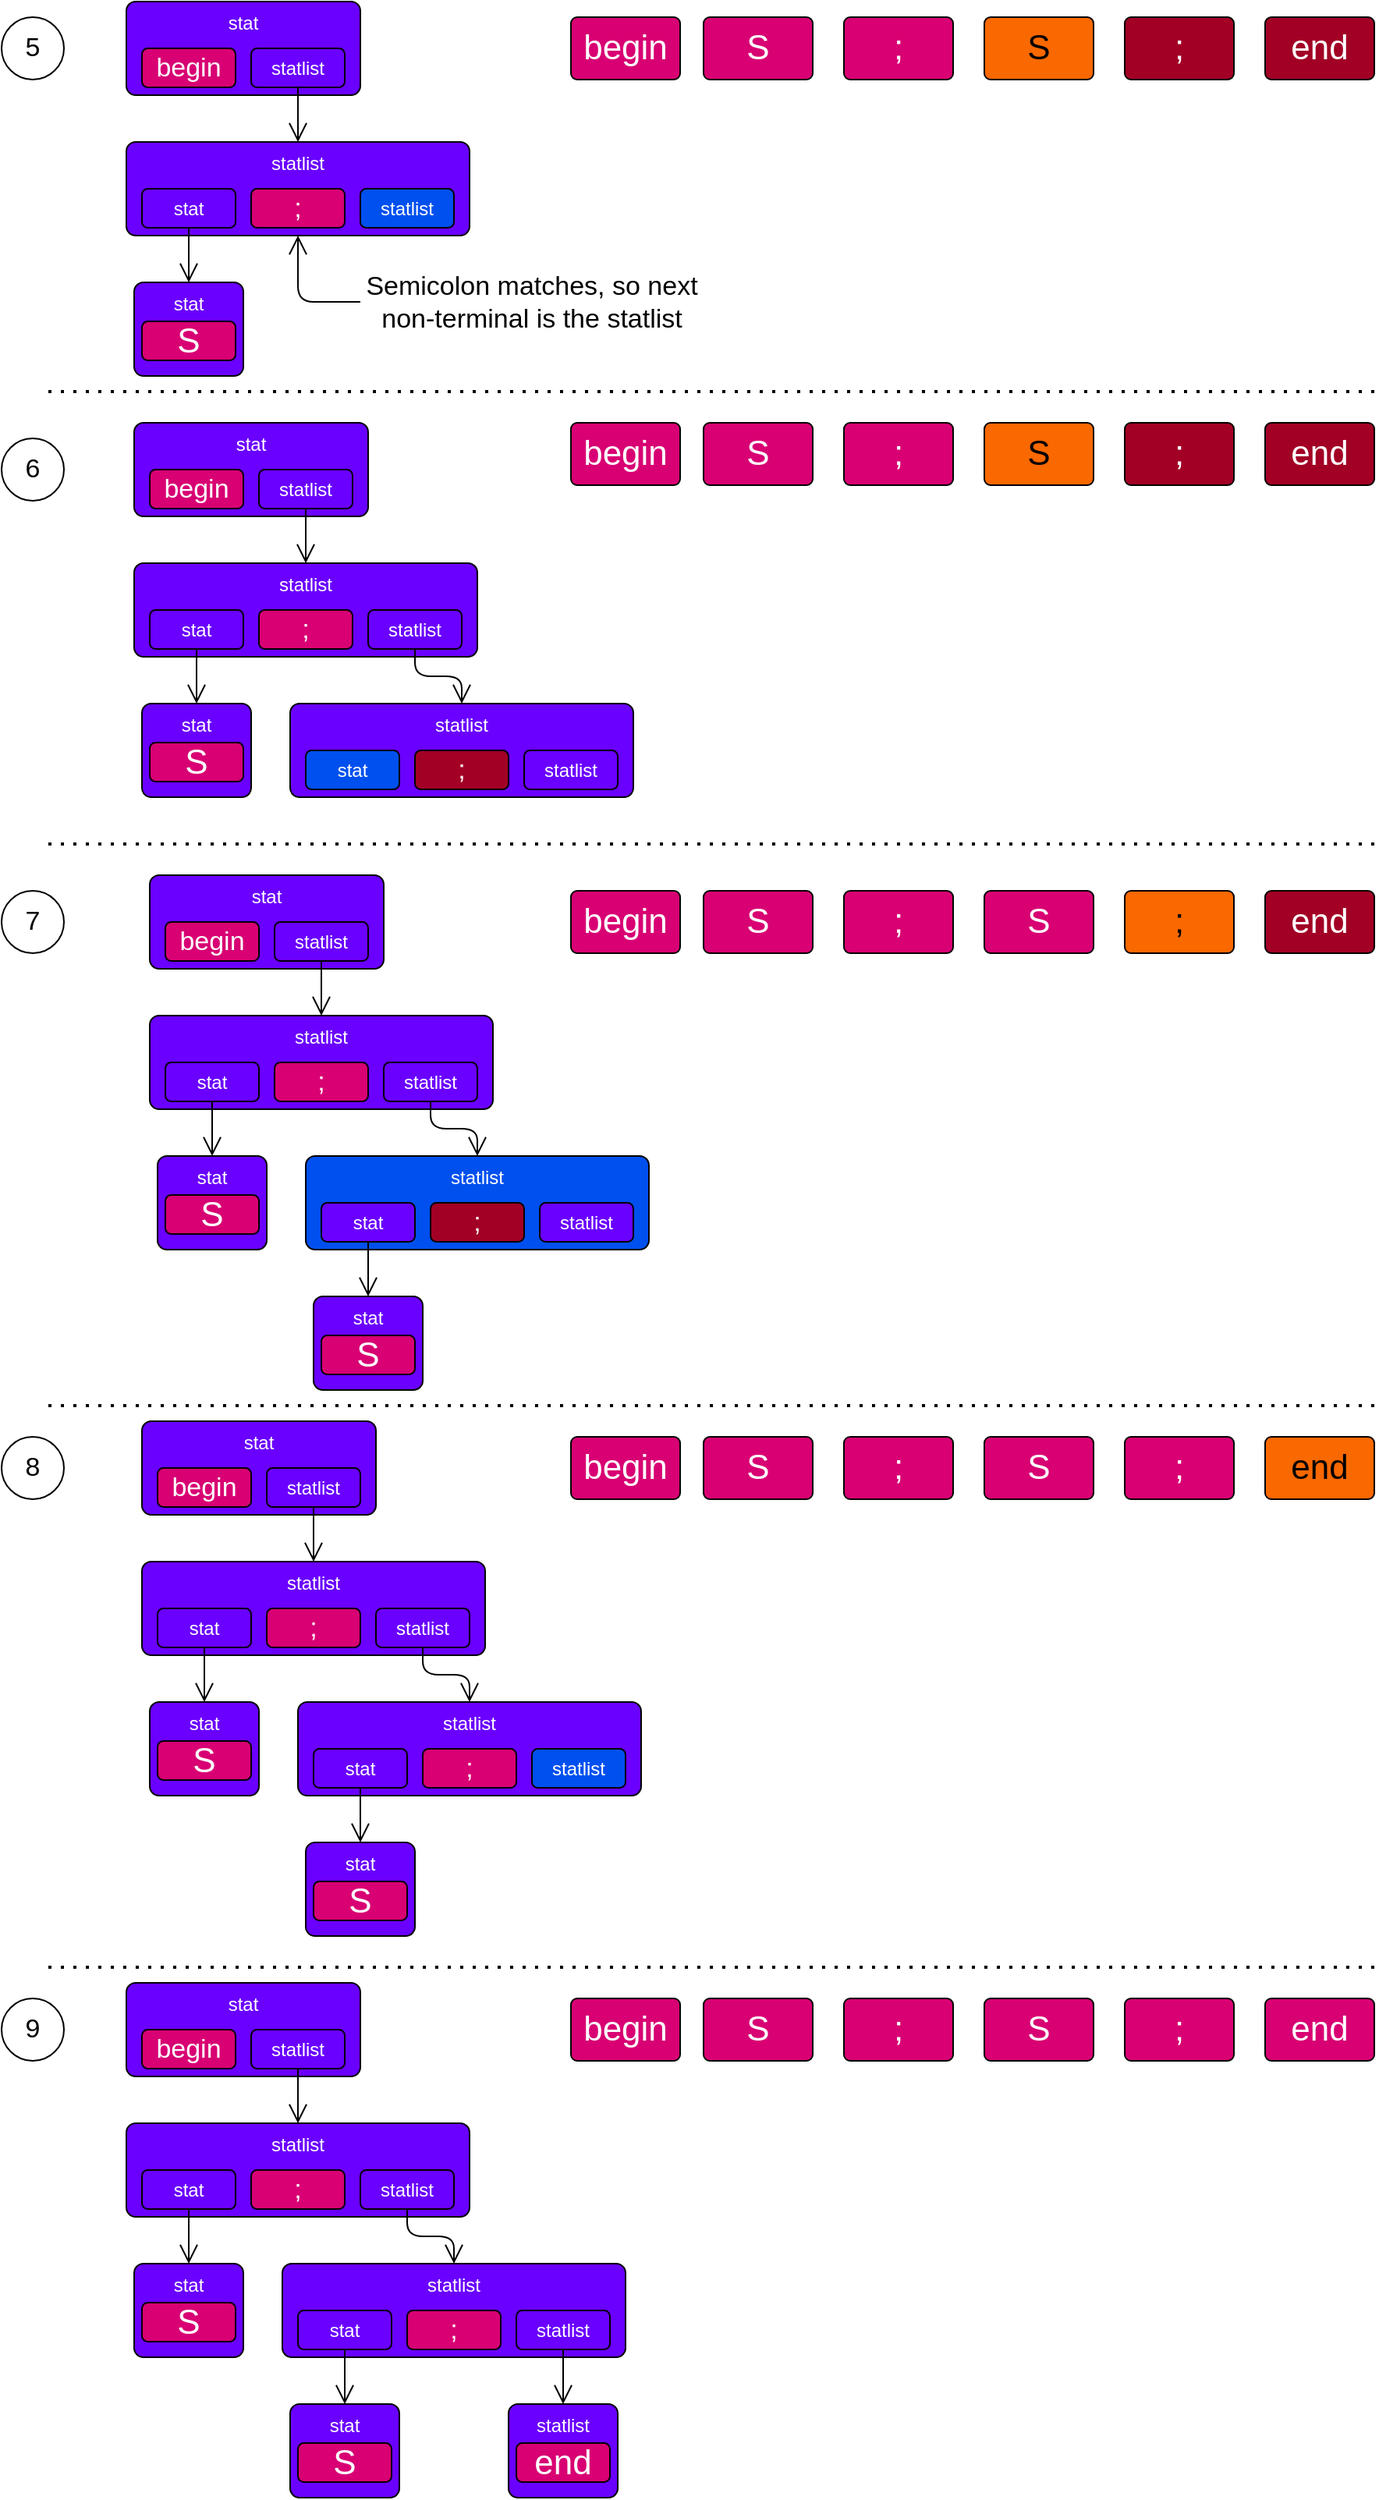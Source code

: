 <mxfile>
    <diagram id="adtiE9BWaBTzzWTMa0kd" name="Page-1">
        <mxGraphModel dx="1903" dy="904" grid="1" gridSize="10" guides="1" tooltips="1" connect="1" arrows="1" fold="1" page="1" pageScale="1" pageWidth="850" pageHeight="1100" math="0" shadow="0">
            <root>
                <mxCell id="0"/>
                <mxCell id="1" parent="0"/>
                <mxCell id="49" value="begin" style="rounded=1;whiteSpace=wrap;html=1;verticalAlign=middle;arcSize=10;fillColor=#d80073;fontColor=#ffffff;fontSize=22;strokeColor=#000000;" vertex="1" parent="1">
                    <mxGeometry x="335" y="670" width="70" height="40" as="geometry"/>
                </mxCell>
                <mxCell id="50" value="S" style="rounded=1;whiteSpace=wrap;html=1;verticalAlign=middle;arcSize=10;fillColor=#d80073;fontColor=#ffffff;fontSize=22;strokeColor=#000000;" vertex="1" parent="1">
                    <mxGeometry x="420" y="670" width="70" height="40" as="geometry"/>
                </mxCell>
                <mxCell id="51" value=";" style="rounded=1;whiteSpace=wrap;html=1;verticalAlign=middle;arcSize=10;fillColor=#d80073;fontColor=#ffffff;fontSize=22;strokeColor=#000000;" vertex="1" parent="1">
                    <mxGeometry x="510" y="670" width="70" height="40" as="geometry"/>
                </mxCell>
                <mxCell id="52" value="S" style="rounded=1;whiteSpace=wrap;html=1;verticalAlign=middle;arcSize=10;fillColor=#fa6800;fontColor=#000000;fontSize=22;strokeColor=#000000;" vertex="1" parent="1">
                    <mxGeometry x="600" y="670" width="70" height="40" as="geometry"/>
                </mxCell>
                <mxCell id="53" value=";" style="rounded=1;whiteSpace=wrap;html=1;verticalAlign=middle;arcSize=10;fillColor=#a20025;fontColor=#ffffff;fontSize=22;strokeColor=#000000;" vertex="1" parent="1">
                    <mxGeometry x="690" y="670" width="70" height="40" as="geometry"/>
                </mxCell>
                <mxCell id="54" value="end" style="rounded=1;whiteSpace=wrap;html=1;verticalAlign=middle;arcSize=10;fillColor=#a20025;fontColor=#ffffff;fontSize=22;strokeColor=#000000;" vertex="1" parent="1">
                    <mxGeometry x="780" y="670" width="70" height="40" as="geometry"/>
                </mxCell>
                <mxCell id="55" value="statlist" style="rounded=1;whiteSpace=wrap;html=1;verticalAlign=top;arcSize=10;fillColor=#6a00ff;fontColor=#ffffff;strokeColor=#000000;" vertex="1" parent="1">
                    <mxGeometry x="50" y="750" width="220" height="60" as="geometry"/>
                </mxCell>
                <mxCell id="56" style="edgeStyle=orthogonalEdgeStyle;html=1;exitX=0.5;exitY=1;exitDx=0;exitDy=0;entryX=0.5;entryY=0;entryDx=0;entryDy=0;fontSize=17;endArrow=open;endFill=0;endSize=10;strokeColor=#000000;" edge="1" parent="1" source="57" target="64">
                    <mxGeometry relative="1" as="geometry"/>
                </mxCell>
                <mxCell id="57" value="stat" style="rounded=1;whiteSpace=wrap;html=1;fillColor=#6a00ff;fontColor=#ffffff;strokeColor=#000000;" vertex="1" parent="1">
                    <mxGeometry x="60" y="780" width="60" height="25" as="geometry"/>
                </mxCell>
                <mxCell id="58" value=";" style="rounded=1;whiteSpace=wrap;html=1;fillColor=#d80073;fontColor=#ffffff;fontSize=17;strokeColor=#000000;" vertex="1" parent="1">
                    <mxGeometry x="130" y="780" width="60" height="25" as="geometry"/>
                </mxCell>
                <mxCell id="59" value="statlist" style="rounded=1;whiteSpace=wrap;html=1;fillColor=#0050ef;fontColor=#ffffff;strokeColor=#000000;" vertex="1" parent="1">
                    <mxGeometry x="200" y="780" width="60" height="25" as="geometry"/>
                </mxCell>
                <mxCell id="60" value="stat" style="rounded=1;whiteSpace=wrap;html=1;verticalAlign=top;arcSize=10;fillColor=#6a00ff;fontColor=#ffffff;strokeColor=#000000;" vertex="1" parent="1">
                    <mxGeometry x="50" y="660" width="150" height="60" as="geometry"/>
                </mxCell>
                <mxCell id="61" value="begin" style="rounded=1;whiteSpace=wrap;html=1;fillColor=#d80073;fontColor=#ffffff;fontSize=17;verticalAlign=middle;strokeColor=#000000;" vertex="1" parent="1">
                    <mxGeometry x="60" y="690" width="60" height="25" as="geometry"/>
                </mxCell>
                <mxCell id="62" style="edgeStyle=orthogonalEdgeStyle;html=1;exitX=0.5;exitY=1;exitDx=0;exitDy=0;entryX=0.5;entryY=0;entryDx=0;entryDy=0;fontSize=17;endArrow=open;endFill=0;endSize=10;strokeColor=#000000;" edge="1" parent="1" source="63" target="55">
                    <mxGeometry relative="1" as="geometry"/>
                </mxCell>
                <mxCell id="63" value="statlist" style="rounded=1;whiteSpace=wrap;html=1;fillColor=#6a00ff;fontColor=#ffffff;strokeColor=#000000;" vertex="1" parent="1">
                    <mxGeometry x="130" y="690" width="60" height="25" as="geometry"/>
                </mxCell>
                <mxCell id="64" value="stat" style="rounded=1;whiteSpace=wrap;html=1;verticalAlign=top;arcSize=10;fillColor=#6a00ff;fontColor=#ffffff;strokeColor=#000000;" vertex="1" parent="1">
                    <mxGeometry x="55" y="840" width="70" height="60" as="geometry"/>
                </mxCell>
                <mxCell id="65" value="S" style="rounded=1;whiteSpace=wrap;html=1;fillColor=#d80073;fontColor=#ffffff;fontSize=22;strokeColor=#000000;" vertex="1" parent="1">
                    <mxGeometry x="60" y="865" width="60" height="25" as="geometry"/>
                </mxCell>
                <mxCell id="66" value="statlist" style="rounded=1;whiteSpace=wrap;html=1;verticalAlign=top;arcSize=10;fillColor=#6a00ff;fontColor=#ffffff;strokeColor=#000000;" vertex="1" parent="1">
                    <mxGeometry x="55" y="1020" width="220" height="60" as="geometry"/>
                </mxCell>
                <mxCell id="67" style="edgeStyle=orthogonalEdgeStyle;html=1;exitX=0.5;exitY=1;exitDx=0;exitDy=0;entryX=0.5;entryY=0;entryDx=0;entryDy=0;fontSize=17;endArrow=open;endFill=0;endSize=10;strokeColor=#000000;" edge="1" parent="1" source="68" target="76">
                    <mxGeometry relative="1" as="geometry"/>
                </mxCell>
                <mxCell id="68" value="stat" style="rounded=1;whiteSpace=wrap;html=1;fillColor=#6a00ff;fontColor=#ffffff;strokeColor=#000000;" vertex="1" parent="1">
                    <mxGeometry x="65" y="1050" width="60" height="25" as="geometry"/>
                </mxCell>
                <mxCell id="69" value=";" style="rounded=1;whiteSpace=wrap;html=1;fillColor=#d80073;fontColor=#ffffff;fontSize=17;strokeColor=#000000;" vertex="1" parent="1">
                    <mxGeometry x="135" y="1050" width="60" height="25" as="geometry"/>
                </mxCell>
                <mxCell id="70" style="edgeStyle=orthogonalEdgeStyle;html=1;exitX=0.5;exitY=1;exitDx=0;exitDy=0;entryX=0.5;entryY=0;entryDx=0;entryDy=0;fontSize=17;endArrow=open;endFill=0;endSize=10;strokeColor=#000000;" edge="1" parent="1" source="71" target="78">
                    <mxGeometry relative="1" as="geometry"/>
                </mxCell>
                <mxCell id="71" value="statlist" style="rounded=1;whiteSpace=wrap;html=1;fillColor=#6a00ff;fontColor=#ffffff;strokeColor=#000000;" vertex="1" parent="1">
                    <mxGeometry x="205" y="1050" width="60" height="25" as="geometry"/>
                </mxCell>
                <mxCell id="72" value="stat" style="rounded=1;whiteSpace=wrap;html=1;verticalAlign=top;arcSize=10;fillColor=#6a00ff;fontColor=#ffffff;strokeColor=#000000;" vertex="1" parent="1">
                    <mxGeometry x="55" y="930" width="150" height="60" as="geometry"/>
                </mxCell>
                <mxCell id="73" value="begin" style="rounded=1;whiteSpace=wrap;html=1;fillColor=#d80073;fontColor=#ffffff;fontSize=17;verticalAlign=middle;strokeColor=#000000;" vertex="1" parent="1">
                    <mxGeometry x="65" y="960" width="60" height="25" as="geometry"/>
                </mxCell>
                <mxCell id="74" style="edgeStyle=orthogonalEdgeStyle;html=1;exitX=0.5;exitY=1;exitDx=0;exitDy=0;entryX=0.5;entryY=0;entryDx=0;entryDy=0;fontSize=17;endArrow=open;endFill=0;endSize=10;strokeColor=#000000;" edge="1" parent="1" source="75" target="66">
                    <mxGeometry relative="1" as="geometry"/>
                </mxCell>
                <mxCell id="75" value="statlist" style="rounded=1;whiteSpace=wrap;html=1;fillColor=#6a00ff;fontColor=#ffffff;strokeColor=#000000;" vertex="1" parent="1">
                    <mxGeometry x="135" y="960" width="60" height="25" as="geometry"/>
                </mxCell>
                <mxCell id="76" value="stat" style="rounded=1;whiteSpace=wrap;html=1;verticalAlign=top;arcSize=10;fillColor=#6a00ff;fontColor=#ffffff;strokeColor=#000000;" vertex="1" parent="1">
                    <mxGeometry x="60" y="1110" width="70" height="60" as="geometry"/>
                </mxCell>
                <mxCell id="77" value="S" style="rounded=1;whiteSpace=wrap;html=1;fillColor=#d80073;fontColor=#ffffff;fontSize=22;strokeColor=#000000;" vertex="1" parent="1">
                    <mxGeometry x="65" y="1135" width="60" height="25" as="geometry"/>
                </mxCell>
                <mxCell id="78" value="statlist" style="rounded=1;whiteSpace=wrap;html=1;verticalAlign=top;arcSize=10;fillColor=#6a00ff;fontColor=#ffffff;strokeColor=#000000;" vertex="1" parent="1">
                    <mxGeometry x="155" y="1110" width="220" height="60" as="geometry"/>
                </mxCell>
                <mxCell id="79" value="stat" style="rounded=1;whiteSpace=wrap;html=1;fillColor=#0050ef;fontColor=#ffffff;strokeColor=#000000;" vertex="1" parent="1">
                    <mxGeometry x="165" y="1140" width="60" height="25" as="geometry"/>
                </mxCell>
                <mxCell id="80" value=";" style="rounded=1;whiteSpace=wrap;html=1;fillColor=#a20025;fontColor=#ffffff;fontSize=17;strokeColor=#000000;" vertex="1" parent="1">
                    <mxGeometry x="235" y="1140" width="60" height="25" as="geometry"/>
                </mxCell>
                <mxCell id="81" value="statlist" style="rounded=1;whiteSpace=wrap;html=1;fillColor=#6a00ff;fontColor=#ffffff;strokeColor=#000000;" vertex="1" parent="1">
                    <mxGeometry x="305" y="1140" width="60" height="25" as="geometry"/>
                </mxCell>
                <mxCell id="82" value="begin" style="rounded=1;whiteSpace=wrap;html=1;verticalAlign=middle;arcSize=10;fillColor=#d80073;fontColor=#ffffff;fontSize=22;strokeColor=#000000;" vertex="1" parent="1">
                    <mxGeometry x="335" y="930" width="70" height="40" as="geometry"/>
                </mxCell>
                <mxCell id="83" value="S" style="rounded=1;whiteSpace=wrap;html=1;verticalAlign=middle;arcSize=10;fillColor=#d80073;fontColor=#ffffff;fontSize=22;strokeColor=#000000;" vertex="1" parent="1">
                    <mxGeometry x="420" y="930" width="70" height="40" as="geometry"/>
                </mxCell>
                <mxCell id="84" value=";" style="rounded=1;whiteSpace=wrap;html=1;verticalAlign=middle;arcSize=10;fillColor=#d80073;fontColor=#ffffff;fontSize=22;strokeColor=#000000;" vertex="1" parent="1">
                    <mxGeometry x="510" y="930" width="70" height="40" as="geometry"/>
                </mxCell>
                <mxCell id="85" value="S" style="rounded=1;whiteSpace=wrap;html=1;verticalAlign=middle;arcSize=10;fillColor=#fa6800;fontColor=#000000;fontSize=22;strokeColor=#000000;" vertex="1" parent="1">
                    <mxGeometry x="600" y="930" width="70" height="40" as="geometry"/>
                </mxCell>
                <mxCell id="86" value=";" style="rounded=1;whiteSpace=wrap;html=1;verticalAlign=middle;arcSize=10;fillColor=#a20025;fontColor=#ffffff;fontSize=22;strokeColor=#000000;" vertex="1" parent="1">
                    <mxGeometry x="690" y="930" width="70" height="40" as="geometry"/>
                </mxCell>
                <mxCell id="87" value="end" style="rounded=1;whiteSpace=wrap;html=1;verticalAlign=middle;arcSize=10;fillColor=#a20025;fontColor=#ffffff;fontSize=22;strokeColor=#000000;" vertex="1" parent="1">
                    <mxGeometry x="780" y="930" width="70" height="40" as="geometry"/>
                </mxCell>
                <mxCell id="88" value="statlist" style="rounded=1;whiteSpace=wrap;html=1;verticalAlign=top;arcSize=10;fillColor=#6a00ff;fontColor=#ffffff;strokeColor=#000000;" vertex="1" parent="1">
                    <mxGeometry x="65" y="1310" width="220" height="60" as="geometry"/>
                </mxCell>
                <mxCell id="89" style="edgeStyle=orthogonalEdgeStyle;html=1;exitX=0.5;exitY=1;exitDx=0;exitDy=0;entryX=0.5;entryY=0;entryDx=0;entryDy=0;fontSize=17;endArrow=open;endFill=0;endSize=10;strokeColor=#000000;" edge="1" parent="1" source="90" target="98">
                    <mxGeometry relative="1" as="geometry"/>
                </mxCell>
                <mxCell id="90" value="stat" style="rounded=1;whiteSpace=wrap;html=1;fillColor=#6a00ff;fontColor=#ffffff;strokeColor=#000000;" vertex="1" parent="1">
                    <mxGeometry x="75" y="1340" width="60" height="25" as="geometry"/>
                </mxCell>
                <mxCell id="91" value=";" style="rounded=1;whiteSpace=wrap;html=1;fillColor=#d80073;fontColor=#ffffff;fontSize=17;strokeColor=#000000;" vertex="1" parent="1">
                    <mxGeometry x="145" y="1340" width="60" height="25" as="geometry"/>
                </mxCell>
                <mxCell id="92" style="edgeStyle=orthogonalEdgeStyle;html=1;exitX=0.5;exitY=1;exitDx=0;exitDy=0;entryX=0.5;entryY=0;entryDx=0;entryDy=0;fontSize=17;endArrow=open;endFill=0;endSize=10;strokeColor=#000000;" edge="1" parent="1" source="93" target="100">
                    <mxGeometry relative="1" as="geometry"/>
                </mxCell>
                <mxCell id="93" value="statlist" style="rounded=1;whiteSpace=wrap;html=1;fillColor=#6a00ff;fontColor=#ffffff;strokeColor=#000000;" vertex="1" parent="1">
                    <mxGeometry x="215" y="1340" width="60" height="25" as="geometry"/>
                </mxCell>
                <mxCell id="94" value="stat" style="rounded=1;whiteSpace=wrap;html=1;verticalAlign=top;arcSize=10;fillColor=#6a00ff;fontColor=#ffffff;strokeColor=#000000;" vertex="1" parent="1">
                    <mxGeometry x="65" y="1220" width="150" height="60" as="geometry"/>
                </mxCell>
                <mxCell id="95" value="begin" style="rounded=1;whiteSpace=wrap;html=1;fillColor=#d80073;fontColor=#ffffff;fontSize=17;verticalAlign=middle;strokeColor=#000000;" vertex="1" parent="1">
                    <mxGeometry x="75" y="1250" width="60" height="25" as="geometry"/>
                </mxCell>
                <mxCell id="96" style="edgeStyle=orthogonalEdgeStyle;html=1;exitX=0.5;exitY=1;exitDx=0;exitDy=0;entryX=0.5;entryY=0;entryDx=0;entryDy=0;fontSize=17;endArrow=open;endFill=0;endSize=10;strokeColor=#000000;" edge="1" parent="1" source="97" target="88">
                    <mxGeometry relative="1" as="geometry"/>
                </mxCell>
                <mxCell id="97" value="statlist" style="rounded=1;whiteSpace=wrap;html=1;fillColor=#6a00ff;fontColor=#ffffff;strokeColor=#000000;" vertex="1" parent="1">
                    <mxGeometry x="145" y="1250" width="60" height="25" as="geometry"/>
                </mxCell>
                <mxCell id="98" value="stat" style="rounded=1;whiteSpace=wrap;html=1;verticalAlign=top;arcSize=10;fillColor=#6a00ff;fontColor=#ffffff;strokeColor=#000000;" vertex="1" parent="1">
                    <mxGeometry x="70" y="1400" width="70" height="60" as="geometry"/>
                </mxCell>
                <mxCell id="99" value="S" style="rounded=1;whiteSpace=wrap;html=1;fillColor=#d80073;fontColor=#ffffff;fontSize=22;strokeColor=#000000;" vertex="1" parent="1">
                    <mxGeometry x="75" y="1425" width="60" height="25" as="geometry"/>
                </mxCell>
                <mxCell id="100" value="statlist" style="rounded=1;whiteSpace=wrap;html=1;verticalAlign=top;arcSize=10;fillColor=#0050ef;fontColor=#ffffff;strokeColor=#000000;" vertex="1" parent="1">
                    <mxGeometry x="165" y="1400" width="220" height="60" as="geometry"/>
                </mxCell>
                <mxCell id="101" style="edgeStyle=orthogonalEdgeStyle;html=1;exitX=0.5;exitY=1;exitDx=0;exitDy=0;entryX=0.5;entryY=0;entryDx=0;entryDy=0;fontSize=17;endArrow=open;endFill=0;endSize=10;strokeColor=#000000;" edge="1" parent="1" source="102" target="105">
                    <mxGeometry relative="1" as="geometry"/>
                </mxCell>
                <mxCell id="102" value="stat" style="rounded=1;whiteSpace=wrap;html=1;fillColor=#6a00ff;fontColor=#ffffff;strokeColor=#000000;" vertex="1" parent="1">
                    <mxGeometry x="175" y="1430" width="60" height="25" as="geometry"/>
                </mxCell>
                <mxCell id="103" value=";" style="rounded=1;whiteSpace=wrap;html=1;fillColor=#a20025;fontColor=#ffffff;fontSize=17;strokeColor=#000000;" vertex="1" parent="1">
                    <mxGeometry x="245" y="1430" width="60" height="25" as="geometry"/>
                </mxCell>
                <mxCell id="104" value="statlist" style="rounded=1;whiteSpace=wrap;html=1;fillColor=#6a00ff;fontColor=#ffffff;strokeColor=#000000;" vertex="1" parent="1">
                    <mxGeometry x="315" y="1430" width="60" height="25" as="geometry"/>
                </mxCell>
                <mxCell id="105" value="stat" style="rounded=1;whiteSpace=wrap;html=1;verticalAlign=top;arcSize=10;fillColor=#6a00ff;fontColor=#ffffff;strokeColor=#000000;" vertex="1" parent="1">
                    <mxGeometry x="170" y="1490" width="70" height="60" as="geometry"/>
                </mxCell>
                <mxCell id="106" value="S" style="rounded=1;whiteSpace=wrap;html=1;fillColor=#d80073;fontColor=#ffffff;fontSize=22;strokeColor=#000000;" vertex="1" parent="1">
                    <mxGeometry x="175" y="1515" width="60" height="25" as="geometry"/>
                </mxCell>
                <mxCell id="107" value="begin" style="rounded=1;whiteSpace=wrap;html=1;verticalAlign=middle;arcSize=10;fillColor=#d80073;fontColor=#ffffff;fontSize=22;strokeColor=#000000;" vertex="1" parent="1">
                    <mxGeometry x="335" y="1230" width="70" height="40" as="geometry"/>
                </mxCell>
                <mxCell id="108" value="S" style="rounded=1;whiteSpace=wrap;html=1;verticalAlign=middle;arcSize=10;fillColor=#d80073;fontColor=#ffffff;fontSize=22;strokeColor=#000000;" vertex="1" parent="1">
                    <mxGeometry x="420" y="1230" width="70" height="40" as="geometry"/>
                </mxCell>
                <mxCell id="109" value=";" style="rounded=1;whiteSpace=wrap;html=1;verticalAlign=middle;arcSize=10;fillColor=#d80073;fontColor=#ffffff;fontSize=22;strokeColor=#000000;" vertex="1" parent="1">
                    <mxGeometry x="510" y="1230" width="70" height="40" as="geometry"/>
                </mxCell>
                <mxCell id="110" value="S" style="rounded=1;whiteSpace=wrap;html=1;verticalAlign=middle;arcSize=10;fillColor=#d80073;fontColor=#ffffff;fontSize=22;strokeColor=#000000;" vertex="1" parent="1">
                    <mxGeometry x="600" y="1230" width="70" height="40" as="geometry"/>
                </mxCell>
                <mxCell id="111" value=";" style="rounded=1;whiteSpace=wrap;html=1;verticalAlign=middle;arcSize=10;fillColor=#fa6800;fontColor=#000000;fontSize=22;strokeColor=#000000;" vertex="1" parent="1">
                    <mxGeometry x="690" y="1230" width="70" height="40" as="geometry"/>
                </mxCell>
                <mxCell id="112" value="end" style="rounded=1;whiteSpace=wrap;html=1;verticalAlign=middle;arcSize=10;fillColor=#a20025;fontColor=#ffffff;fontSize=22;strokeColor=#000000;" vertex="1" parent="1">
                    <mxGeometry x="780" y="1230" width="70" height="40" as="geometry"/>
                </mxCell>
                <mxCell id="113" value="statlist" style="rounded=1;whiteSpace=wrap;html=1;verticalAlign=top;arcSize=10;fillColor=#6a00ff;fontColor=#ffffff;strokeColor=#000000;" vertex="1" parent="1">
                    <mxGeometry x="60" y="1660" width="220" height="60" as="geometry"/>
                </mxCell>
                <mxCell id="114" style="edgeStyle=orthogonalEdgeStyle;html=1;exitX=0.5;exitY=1;exitDx=0;exitDy=0;entryX=0.5;entryY=0;entryDx=0;entryDy=0;fontSize=17;endArrow=open;endFill=0;endSize=10;strokeColor=#000000;" edge="1" parent="1" source="115" target="123">
                    <mxGeometry relative="1" as="geometry"/>
                </mxCell>
                <mxCell id="115" value="stat" style="rounded=1;whiteSpace=wrap;html=1;fillColor=#6a00ff;fontColor=#ffffff;strokeColor=#000000;" vertex="1" parent="1">
                    <mxGeometry x="70" y="1690" width="60" height="25" as="geometry"/>
                </mxCell>
                <mxCell id="116" value=";" style="rounded=1;whiteSpace=wrap;html=1;fillColor=#d80073;fontColor=#ffffff;fontSize=17;strokeColor=#000000;" vertex="1" parent="1">
                    <mxGeometry x="140" y="1690" width="60" height="25" as="geometry"/>
                </mxCell>
                <mxCell id="117" style="edgeStyle=orthogonalEdgeStyle;html=1;exitX=0.5;exitY=1;exitDx=0;exitDy=0;entryX=0.5;entryY=0;entryDx=0;entryDy=0;fontSize=17;endArrow=open;endFill=0;endSize=10;strokeColor=#000000;" edge="1" parent="1" source="118" target="125">
                    <mxGeometry relative="1" as="geometry"/>
                </mxCell>
                <mxCell id="118" value="statlist" style="rounded=1;whiteSpace=wrap;html=1;fillColor=#6a00ff;fontColor=#ffffff;strokeColor=#000000;" vertex="1" parent="1">
                    <mxGeometry x="210" y="1690" width="60" height="25" as="geometry"/>
                </mxCell>
                <mxCell id="119" value="stat" style="rounded=1;whiteSpace=wrap;html=1;verticalAlign=top;arcSize=10;fillColor=#6a00ff;fontColor=#ffffff;strokeColor=#000000;" vertex="1" parent="1">
                    <mxGeometry x="60" y="1570" width="150" height="60" as="geometry"/>
                </mxCell>
                <mxCell id="120" value="begin" style="rounded=1;whiteSpace=wrap;html=1;fillColor=#d80073;fontColor=#ffffff;fontSize=17;verticalAlign=middle;strokeColor=#000000;" vertex="1" parent="1">
                    <mxGeometry x="70" y="1600" width="60" height="25" as="geometry"/>
                </mxCell>
                <mxCell id="121" style="edgeStyle=orthogonalEdgeStyle;html=1;exitX=0.5;exitY=1;exitDx=0;exitDy=0;entryX=0.5;entryY=0;entryDx=0;entryDy=0;fontSize=17;endArrow=open;endFill=0;endSize=10;strokeColor=#000000;" edge="1" parent="1" source="122" target="113">
                    <mxGeometry relative="1" as="geometry"/>
                </mxCell>
                <mxCell id="122" value="statlist" style="rounded=1;whiteSpace=wrap;html=1;fillColor=#6a00ff;fontColor=#ffffff;strokeColor=#000000;" vertex="1" parent="1">
                    <mxGeometry x="140" y="1600" width="60" height="25" as="geometry"/>
                </mxCell>
                <mxCell id="123" value="stat" style="rounded=1;whiteSpace=wrap;html=1;verticalAlign=top;arcSize=10;fillColor=#6a00ff;fontColor=#ffffff;strokeColor=#000000;" vertex="1" parent="1">
                    <mxGeometry x="65" y="1750" width="70" height="60" as="geometry"/>
                </mxCell>
                <mxCell id="124" value="S" style="rounded=1;whiteSpace=wrap;html=1;fillColor=#d80073;fontColor=#ffffff;fontSize=22;strokeColor=#000000;" vertex="1" parent="1">
                    <mxGeometry x="70" y="1775" width="60" height="25" as="geometry"/>
                </mxCell>
                <mxCell id="125" value="statlist" style="rounded=1;whiteSpace=wrap;html=1;verticalAlign=top;arcSize=10;fillColor=#6a00ff;fontColor=#ffffff;strokeColor=#000000;" vertex="1" parent="1">
                    <mxGeometry x="160" y="1750" width="220" height="60" as="geometry"/>
                </mxCell>
                <mxCell id="126" style="edgeStyle=orthogonalEdgeStyle;html=1;exitX=0.5;exitY=1;exitDx=0;exitDy=0;entryX=0.5;entryY=0;entryDx=0;entryDy=0;fontSize=17;endArrow=open;endFill=0;endSize=10;strokeColor=#000000;" edge="1" parent="1" source="127" target="130">
                    <mxGeometry relative="1" as="geometry"/>
                </mxCell>
                <mxCell id="127" value="stat" style="rounded=1;whiteSpace=wrap;html=1;fillColor=#6a00ff;fontColor=#ffffff;strokeColor=#000000;" vertex="1" parent="1">
                    <mxGeometry x="170" y="1780" width="60" height="25" as="geometry"/>
                </mxCell>
                <mxCell id="128" value=";" style="rounded=1;whiteSpace=wrap;html=1;fillColor=#d80073;fontColor=#ffffff;fontSize=17;strokeColor=#000000;" vertex="1" parent="1">
                    <mxGeometry x="240" y="1780" width="60" height="25" as="geometry"/>
                </mxCell>
                <mxCell id="129" value="statlist" style="rounded=1;whiteSpace=wrap;html=1;fillColor=#0050ef;fontColor=#ffffff;strokeColor=#000000;" vertex="1" parent="1">
                    <mxGeometry x="310" y="1780" width="60" height="25" as="geometry"/>
                </mxCell>
                <mxCell id="130" value="stat" style="rounded=1;whiteSpace=wrap;html=1;verticalAlign=top;arcSize=10;fillColor=#6a00ff;fontColor=#ffffff;strokeColor=#000000;" vertex="1" parent="1">
                    <mxGeometry x="165" y="1840" width="70" height="60" as="geometry"/>
                </mxCell>
                <mxCell id="131" value="S" style="rounded=1;whiteSpace=wrap;html=1;fillColor=#d80073;fontColor=#ffffff;fontSize=22;strokeColor=#000000;" vertex="1" parent="1">
                    <mxGeometry x="170" y="1865" width="60" height="25" as="geometry"/>
                </mxCell>
                <mxCell id="132" value="begin" style="rounded=1;whiteSpace=wrap;html=1;verticalAlign=middle;arcSize=10;fillColor=#d80073;fontColor=#ffffff;fontSize=22;strokeColor=#000000;" vertex="1" parent="1">
                    <mxGeometry x="335" y="1580" width="70" height="40" as="geometry"/>
                </mxCell>
                <mxCell id="133" value="S" style="rounded=1;whiteSpace=wrap;html=1;verticalAlign=middle;arcSize=10;fillColor=#d80073;fontColor=#ffffff;fontSize=22;strokeColor=#000000;" vertex="1" parent="1">
                    <mxGeometry x="420" y="1580" width="70" height="40" as="geometry"/>
                </mxCell>
                <mxCell id="134" value=";" style="rounded=1;whiteSpace=wrap;html=1;verticalAlign=middle;arcSize=10;fillColor=#d80073;fontColor=#ffffff;fontSize=22;strokeColor=#000000;" vertex="1" parent="1">
                    <mxGeometry x="510" y="1580" width="70" height="40" as="geometry"/>
                </mxCell>
                <mxCell id="135" value="S" style="rounded=1;whiteSpace=wrap;html=1;verticalAlign=middle;arcSize=10;fillColor=#d80073;fontColor=#ffffff;fontSize=22;strokeColor=#000000;" vertex="1" parent="1">
                    <mxGeometry x="600" y="1580" width="70" height="40" as="geometry"/>
                </mxCell>
                <mxCell id="136" value=";" style="rounded=1;whiteSpace=wrap;html=1;verticalAlign=middle;arcSize=10;fillColor=#d80073;fontColor=#ffffff;fontSize=22;strokeColor=#000000;" vertex="1" parent="1">
                    <mxGeometry x="690" y="1580" width="70" height="40" as="geometry"/>
                </mxCell>
                <mxCell id="137" value="end" style="rounded=1;whiteSpace=wrap;html=1;verticalAlign=middle;arcSize=10;fillColor=#fa6800;fontColor=#000000;fontSize=22;strokeColor=#000000;" vertex="1" parent="1">
                    <mxGeometry x="780" y="1580" width="70" height="40" as="geometry"/>
                </mxCell>
                <mxCell id="138" value="statlist" style="rounded=1;whiteSpace=wrap;html=1;verticalAlign=top;arcSize=10;fillColor=#6a00ff;fontColor=#ffffff;strokeColor=#000000;" vertex="1" parent="1">
                    <mxGeometry x="50" y="2020" width="220" height="60" as="geometry"/>
                </mxCell>
                <mxCell id="139" style="edgeStyle=orthogonalEdgeStyle;html=1;exitX=0.5;exitY=1;exitDx=0;exitDy=0;entryX=0.5;entryY=0;entryDx=0;entryDy=0;fontSize=17;endArrow=open;endFill=0;endSize=10;strokeColor=#000000;" edge="1" parent="1" source="140" target="148">
                    <mxGeometry relative="1" as="geometry"/>
                </mxCell>
                <mxCell id="140" value="stat" style="rounded=1;whiteSpace=wrap;html=1;fillColor=#6a00ff;fontColor=#ffffff;strokeColor=#000000;" vertex="1" parent="1">
                    <mxGeometry x="60" y="2050" width="60" height="25" as="geometry"/>
                </mxCell>
                <mxCell id="141" value=";" style="rounded=1;whiteSpace=wrap;html=1;fillColor=#d80073;fontColor=#ffffff;fontSize=17;strokeColor=#000000;" vertex="1" parent="1">
                    <mxGeometry x="130" y="2050" width="60" height="25" as="geometry"/>
                </mxCell>
                <mxCell id="142" style="edgeStyle=orthogonalEdgeStyle;html=1;exitX=0.5;exitY=1;exitDx=0;exitDy=0;entryX=0.5;entryY=0;entryDx=0;entryDy=0;fontSize=17;endArrow=open;endFill=0;endSize=10;strokeColor=#000000;" edge="1" parent="1" source="143" target="150">
                    <mxGeometry relative="1" as="geometry"/>
                </mxCell>
                <mxCell id="143" value="statlist" style="rounded=1;whiteSpace=wrap;html=1;fillColor=#6a00ff;fontColor=#ffffff;strokeColor=#000000;" vertex="1" parent="1">
                    <mxGeometry x="200" y="2050" width="60" height="25" as="geometry"/>
                </mxCell>
                <mxCell id="144" value="stat" style="rounded=1;whiteSpace=wrap;html=1;verticalAlign=top;arcSize=10;fillColor=#6a00ff;fontColor=#ffffff;strokeColor=#000000;" vertex="1" parent="1">
                    <mxGeometry x="50" y="1930" width="150" height="60" as="geometry"/>
                </mxCell>
                <mxCell id="145" value="begin" style="rounded=1;whiteSpace=wrap;html=1;fillColor=#d80073;fontColor=#ffffff;fontSize=17;verticalAlign=middle;strokeColor=#000000;" vertex="1" parent="1">
                    <mxGeometry x="60" y="1960" width="60" height="25" as="geometry"/>
                </mxCell>
                <mxCell id="146" style="edgeStyle=orthogonalEdgeStyle;html=1;exitX=0.5;exitY=1;exitDx=0;exitDy=0;entryX=0.5;entryY=0;entryDx=0;entryDy=0;fontSize=17;endArrow=open;endFill=0;endSize=10;strokeColor=#000000;" edge="1" parent="1" source="147" target="138">
                    <mxGeometry relative="1" as="geometry"/>
                </mxCell>
                <mxCell id="147" value="statlist" style="rounded=1;whiteSpace=wrap;html=1;fillColor=#6a00ff;fontColor=#ffffff;strokeColor=#000000;" vertex="1" parent="1">
                    <mxGeometry x="130" y="1960" width="60" height="25" as="geometry"/>
                </mxCell>
                <mxCell id="148" value="stat" style="rounded=1;whiteSpace=wrap;html=1;verticalAlign=top;arcSize=10;fillColor=#6a00ff;fontColor=#ffffff;strokeColor=#000000;" vertex="1" parent="1">
                    <mxGeometry x="55" y="2110" width="70" height="60" as="geometry"/>
                </mxCell>
                <mxCell id="149" value="S" style="rounded=1;whiteSpace=wrap;html=1;fillColor=#d80073;fontColor=#ffffff;fontSize=22;strokeColor=#000000;" vertex="1" parent="1">
                    <mxGeometry x="60" y="2135" width="60" height="25" as="geometry"/>
                </mxCell>
                <mxCell id="150" value="statlist" style="rounded=1;whiteSpace=wrap;html=1;verticalAlign=top;arcSize=10;fillColor=#6a00ff;fontColor=#ffffff;strokeColor=#000000;" vertex="1" parent="1">
                    <mxGeometry x="150" y="2110" width="220" height="60" as="geometry"/>
                </mxCell>
                <mxCell id="151" style="edgeStyle=orthogonalEdgeStyle;html=1;exitX=0.5;exitY=1;exitDx=0;exitDy=0;entryX=0.5;entryY=0;entryDx=0;entryDy=0;fontSize=17;endArrow=open;endFill=0;endSize=10;strokeColor=#000000;" edge="1" parent="1" source="152" target="156">
                    <mxGeometry relative="1" as="geometry"/>
                </mxCell>
                <mxCell id="152" value="stat" style="rounded=1;whiteSpace=wrap;html=1;fillColor=#6a00ff;fontColor=#ffffff;strokeColor=#000000;" vertex="1" parent="1">
                    <mxGeometry x="160" y="2140" width="60" height="25" as="geometry"/>
                </mxCell>
                <mxCell id="153" value=";" style="rounded=1;whiteSpace=wrap;html=1;fillColor=#d80073;fontColor=#ffffff;fontSize=17;strokeColor=#000000;" vertex="1" parent="1">
                    <mxGeometry x="230" y="2140" width="60" height="25" as="geometry"/>
                </mxCell>
                <mxCell id="154" style="edgeStyle=orthogonalEdgeStyle;html=1;exitX=0.5;exitY=1;exitDx=0;exitDy=0;entryX=0.5;entryY=0;entryDx=0;entryDy=0;fontSize=17;endArrow=open;endFill=0;endSize=10;strokeColor=#000000;" edge="1" parent="1" source="155" target="158">
                    <mxGeometry relative="1" as="geometry"/>
                </mxCell>
                <mxCell id="155" value="statlist" style="rounded=1;whiteSpace=wrap;html=1;fillColor=#6a00ff;fontColor=#ffffff;strokeColor=#000000;" vertex="1" parent="1">
                    <mxGeometry x="300" y="2140" width="60" height="25" as="geometry"/>
                </mxCell>
                <mxCell id="156" value="stat" style="rounded=1;whiteSpace=wrap;html=1;verticalAlign=top;arcSize=10;fillColor=#6a00ff;fontColor=#ffffff;strokeColor=#000000;" vertex="1" parent="1">
                    <mxGeometry x="155" y="2200" width="70" height="60" as="geometry"/>
                </mxCell>
                <mxCell id="157" value="S" style="rounded=1;whiteSpace=wrap;html=1;fillColor=#d80073;fontColor=#ffffff;fontSize=22;strokeColor=#000000;" vertex="1" parent="1">
                    <mxGeometry x="160" y="2225" width="60" height="25" as="geometry"/>
                </mxCell>
                <mxCell id="158" value="statlist" style="rounded=1;whiteSpace=wrap;html=1;verticalAlign=top;arcSize=10;fillColor=#6a00ff;fontColor=#ffffff;strokeColor=#000000;" vertex="1" parent="1">
                    <mxGeometry x="295" y="2200" width="70" height="60" as="geometry"/>
                </mxCell>
                <mxCell id="159" value="end" style="rounded=1;whiteSpace=wrap;html=1;fillColor=#d80073;fontColor=#ffffff;fontSize=22;strokeColor=#000000;" vertex="1" parent="1">
                    <mxGeometry x="300" y="2225" width="60" height="25" as="geometry"/>
                </mxCell>
                <mxCell id="160" value="begin" style="rounded=1;whiteSpace=wrap;html=1;verticalAlign=middle;arcSize=10;fillColor=#d80073;fontColor=#ffffff;fontSize=22;strokeColor=#000000;" vertex="1" parent="1">
                    <mxGeometry x="335" y="1940" width="70" height="40" as="geometry"/>
                </mxCell>
                <mxCell id="161" value="S" style="rounded=1;whiteSpace=wrap;html=1;verticalAlign=middle;arcSize=10;fillColor=#d80073;fontColor=#ffffff;fontSize=22;strokeColor=#000000;" vertex="1" parent="1">
                    <mxGeometry x="420" y="1940" width="70" height="40" as="geometry"/>
                </mxCell>
                <mxCell id="162" value=";" style="rounded=1;whiteSpace=wrap;html=1;verticalAlign=middle;arcSize=10;fillColor=#d80073;fontColor=#ffffff;fontSize=22;strokeColor=#000000;" vertex="1" parent="1">
                    <mxGeometry x="510" y="1940" width="70" height="40" as="geometry"/>
                </mxCell>
                <mxCell id="163" value="S" style="rounded=1;whiteSpace=wrap;html=1;verticalAlign=middle;arcSize=10;fillColor=#d80073;fontColor=#ffffff;fontSize=22;strokeColor=#000000;" vertex="1" parent="1">
                    <mxGeometry x="600" y="1940" width="70" height="40" as="geometry"/>
                </mxCell>
                <mxCell id="164" value=";" style="rounded=1;whiteSpace=wrap;html=1;verticalAlign=middle;arcSize=10;fillColor=#d80073;fontColor=#ffffff;fontSize=22;strokeColor=#000000;" vertex="1" parent="1">
                    <mxGeometry x="690" y="1940" width="70" height="40" as="geometry"/>
                </mxCell>
                <mxCell id="165" value="end" style="rounded=1;whiteSpace=wrap;html=1;verticalAlign=middle;arcSize=10;fillColor=#d80073;fontColor=#ffffff;fontSize=22;strokeColor=#000000;" vertex="1" parent="1">
                    <mxGeometry x="780" y="1940" width="70" height="40" as="geometry"/>
                </mxCell>
                <mxCell id="170" value="5" style="ellipse;whiteSpace=wrap;html=1;aspect=fixed;fontSize=17;strokeColor=#000000;verticalAlign=middle;" vertex="1" parent="1">
                    <mxGeometry x="-30" y="670" width="40" height="40" as="geometry"/>
                </mxCell>
                <mxCell id="171" value="6" style="ellipse;whiteSpace=wrap;html=1;aspect=fixed;fontSize=17;strokeColor=#000000;verticalAlign=middle;" vertex="1" parent="1">
                    <mxGeometry x="-30" y="940" width="40" height="40" as="geometry"/>
                </mxCell>
                <mxCell id="172" value="7" style="ellipse;whiteSpace=wrap;html=1;aspect=fixed;fontSize=17;strokeColor=#000000;verticalAlign=middle;" vertex="1" parent="1">
                    <mxGeometry x="-30" y="1230" width="40" height="40" as="geometry"/>
                </mxCell>
                <mxCell id="173" value="8" style="ellipse;whiteSpace=wrap;html=1;aspect=fixed;fontSize=17;strokeColor=#000000;verticalAlign=middle;" vertex="1" parent="1">
                    <mxGeometry x="-30" y="1580" width="40" height="40" as="geometry"/>
                </mxCell>
                <mxCell id="174" value="9" style="ellipse;whiteSpace=wrap;html=1;aspect=fixed;fontSize=17;strokeColor=#000000;verticalAlign=middle;" vertex="1" parent="1">
                    <mxGeometry x="-30" y="1940" width="40" height="40" as="geometry"/>
                </mxCell>
                <mxCell id="179" value="" style="endArrow=none;dashed=1;html=1;dashPattern=1 3;strokeWidth=2;fontSize=17;endSize=10;strokeColor=#000000;" edge="1" parent="1">
                    <mxGeometry y="90" width="50" height="50" as="geometry">
                        <mxPoint x="850" y="910" as="sourcePoint"/>
                        <mxPoint x="4.547e-13" y="910" as="targetPoint"/>
                    </mxGeometry>
                </mxCell>
                <mxCell id="180" value="" style="endArrow=none;dashed=1;html=1;dashPattern=1 3;strokeWidth=2;fontSize=17;endSize=10;strokeColor=#000000;" edge="1" parent="1">
                    <mxGeometry y="90" width="50" height="50" as="geometry">
                        <mxPoint x="850" y="1200" as="sourcePoint"/>
                        <mxPoint x="4.547e-13" y="1200" as="targetPoint"/>
                    </mxGeometry>
                </mxCell>
                <mxCell id="181" value="" style="endArrow=none;dashed=1;html=1;dashPattern=1 3;strokeWidth=2;fontSize=17;endSize=10;strokeColor=#000000;" edge="1" parent="1">
                    <mxGeometry y="90" width="50" height="50" as="geometry">
                        <mxPoint x="850" y="1560" as="sourcePoint"/>
                        <mxPoint x="4.547e-13" y="1560" as="targetPoint"/>
                    </mxGeometry>
                </mxCell>
                <mxCell id="182" value="" style="endArrow=none;dashed=1;html=1;dashPattern=1 3;strokeWidth=2;fontSize=17;endSize=10;strokeColor=#000000;" edge="1" parent="1">
                    <mxGeometry y="90" width="50" height="50" as="geometry">
                        <mxPoint x="850" y="1920" as="sourcePoint"/>
                        <mxPoint x="4.547e-13" y="1920" as="targetPoint"/>
                    </mxGeometry>
                </mxCell>
                <mxCell id="195" style="edgeStyle=orthogonalEdgeStyle;html=1;exitX=0;exitY=0.5;exitDx=0;exitDy=0;entryX=0.5;entryY=1;entryDx=0;entryDy=0;fontSize=17;endArrow=open;endFill=0;endSize=10;strokeColor=#000000;" edge="1" parent="1" source="196" target="55">
                    <mxGeometry relative="1" as="geometry"/>
                </mxCell>
                <mxCell id="196" value="Semicolon matches, so next non-terminal is the statlist" style="text;html=1;strokeColor=none;fillColor=none;align=center;verticalAlign=middle;whiteSpace=wrap;rounded=0;fontSize=17;" vertex="1" parent="1">
                    <mxGeometry x="200" y="830" width="220" height="45" as="geometry"/>
                </mxCell>
            </root>
        </mxGraphModel>
    </diagram>
</mxfile>